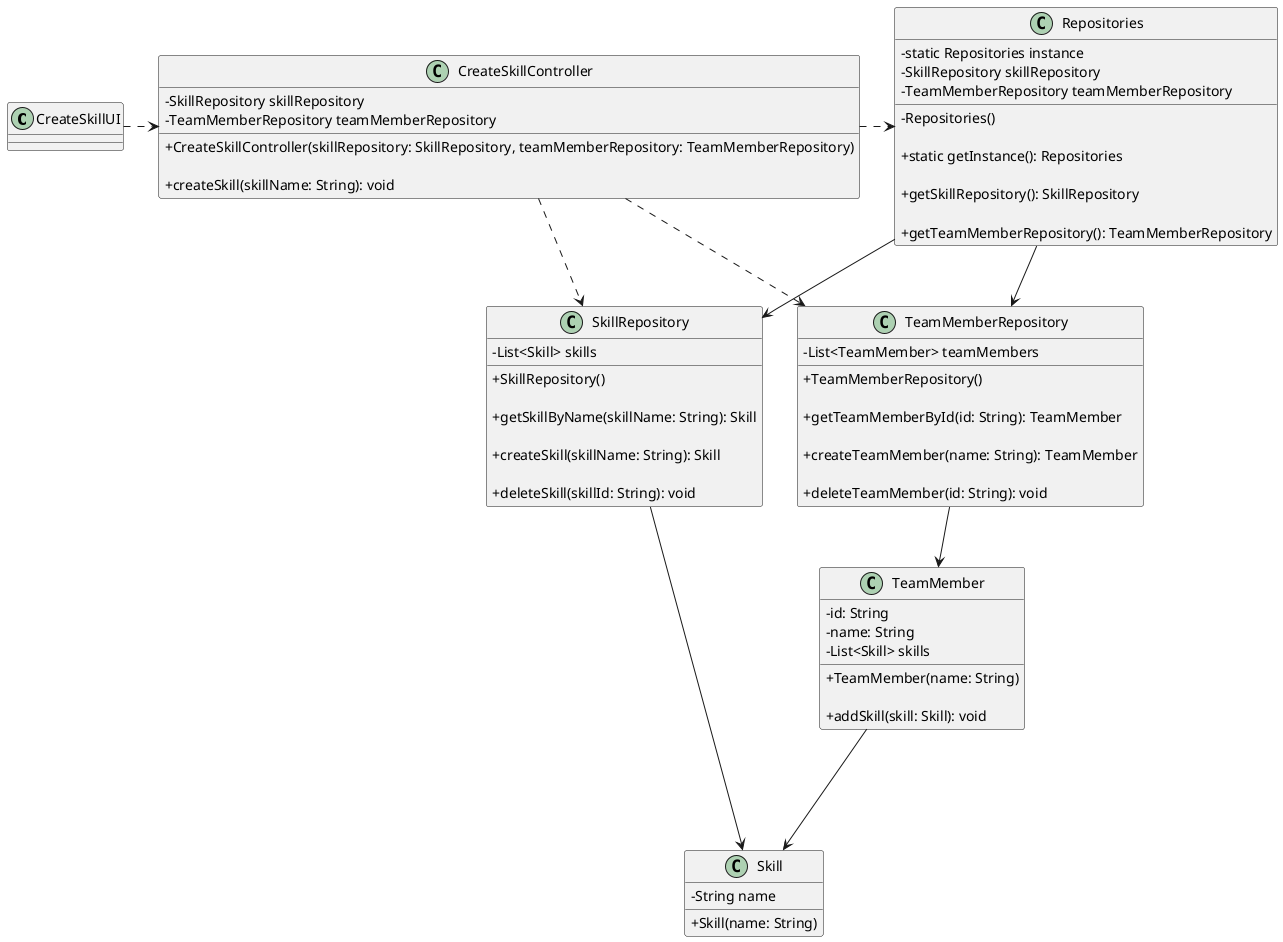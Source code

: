 @startuml
'skinparam monochrome true
skinparam packageStyle rectangle
skinparam shadowing false
skinparam linetype polyline
'skinparam linetype orto

skinparam classAttributeIconSize 0

'left to right direction

class CreateSkillUI {
}

class CreateSkillController {
    - SkillRepository skillRepository
    - TeamMemberRepository teamMemberRepository

    'Constructor to initialize the controller with the SkillRepository and TeamMemberRepositor'
    + CreateSkillController(skillRepository: SkillRepository, teamMemberRepository: TeamMemberRepository)

    'Method for creating a new skilll'
    + createSkill(skillName: String): void
}

class Repositories {
    - static Repositories instance
    - SkillRepository skillRepository
    - TeamMemberRepository teamMemberRepository

    'Construtor privado para implementar o padrão Singleton'
    - Repositories()

    'Método para obter a instância Singleton de Repositories'
    + static getInstance(): Repositories

    'Método para obter o repositório das skills'
    + getSkillRepository(): SkillRepository

    'Método para obter o repositório dos membros da equipe'
    + getTeamMemberRepository(): TeamMemberRepository
}

class SkillRepository {
    - List<Skill> skills

    'Construtor para inicializar o repositório de skills'
    + SkillRepository()

    'Retorna uma skill com base no seu nome'
    + getSkillByName(skillName: String): Skill

    'Cria uma nova skill e a adiciona ao repositório'
    + createSkill(skillName: String): Skill

    'Remove uma skill do repositório'
    + deleteSkill(skillId: String): void
}

class TeamMemberRepository {
    - List<TeamMember> teamMembers

    'Construtor para inicializar o repositório de membros da equipe'
    + TeamMemberRepository()

    'Retorna um membro da equipe com base no seu ID'
    + getTeamMemberById(id: String): TeamMember

    'Cria um novo membro da equipe e o adiciona ao repositório'
    + createTeamMember(name: String): TeamMember

    'Remove um membro da equipe do repositório'
    + deleteTeamMember(id: String): void
}

class TeamMember {
    - id: String
    - name: String
    - List<Skill> skills

    'Construtor para criar um novo membro da equipe'
    + TeamMember(name: String)

    'Método para adicionar uma skill a um membro da equipe'
    + addSkill(skill: Skill): void
}

class Skill {
    - String name

    'Construtor para criar uma nova skill'
    + Skill(name: String)
}

CreateSkillUI .> CreateSkillController
CreateSkillController .> Repositories
CreateSkillController .> SkillRepository
CreateSkillController .> TeamMemberRepository
Repositories --> SkillRepository
Repositories --> TeamMemberRepository
SkillRepository --> Skill
TeamMemberRepository --> TeamMember
TeamMember ---> Skill




@enduml